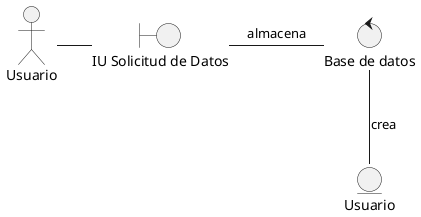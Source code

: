 @startuml analisisClaseDiagramaUC1

actor Usuario as Usuario
boundary "IU Solicitud de Datos" as PantallaDatos
control "Base de datos" as Controlador 
entity Usuario as UsuarioEntidad

Usuario -r- PantallaDatos 
PantallaDatos -r- Controlador : almacena
Controlador -- UsuarioEntidad : crea

@enduml 